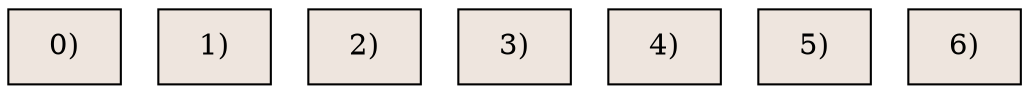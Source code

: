 digraph grafica{
rankdir=TB;
node [shape = record, style=filled, fillcolor=seashell2];
0[label = "0) "] 
1[label = "1) "] 
2[label = "2) "] 
3[label = "3) "] 
4[label = "4) "] 
5[label = "5) "] 
6[label = "6) "] 
}
